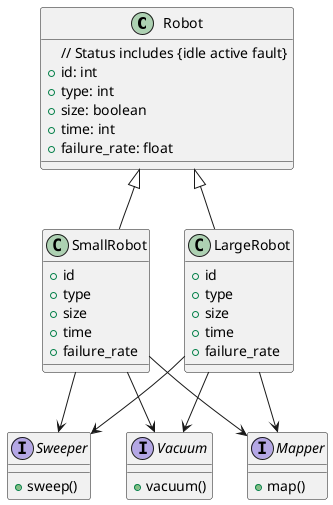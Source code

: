 @startuml
class Robot {
// Status includes {idle active fault}
    +id: int
    +type: int
    +size: boolean
    +time: int
    +failure_rate: float
}

class SmallRobot {
    +id
    +type
    +size
    +time
    +failure_rate
}

class LargeRobot {
    +id
    +type
    +size
    +time
    +failure_rate
}

interface Sweeper {
    +sweep()
}

interface Vacuum {
    +vacuum()
}

interface Mapper {
    +map()
}


Robot <|-- SmallRobot
Robot <|-- LargeRobot

SmallRobot --> Sweeper
SmallRobot --> Vacuum
SmallRobot --> Mapper

LargeRobot --> Sweeper
LargeRobot --> Vacuum
LargeRobot --> Mapper
@enduml